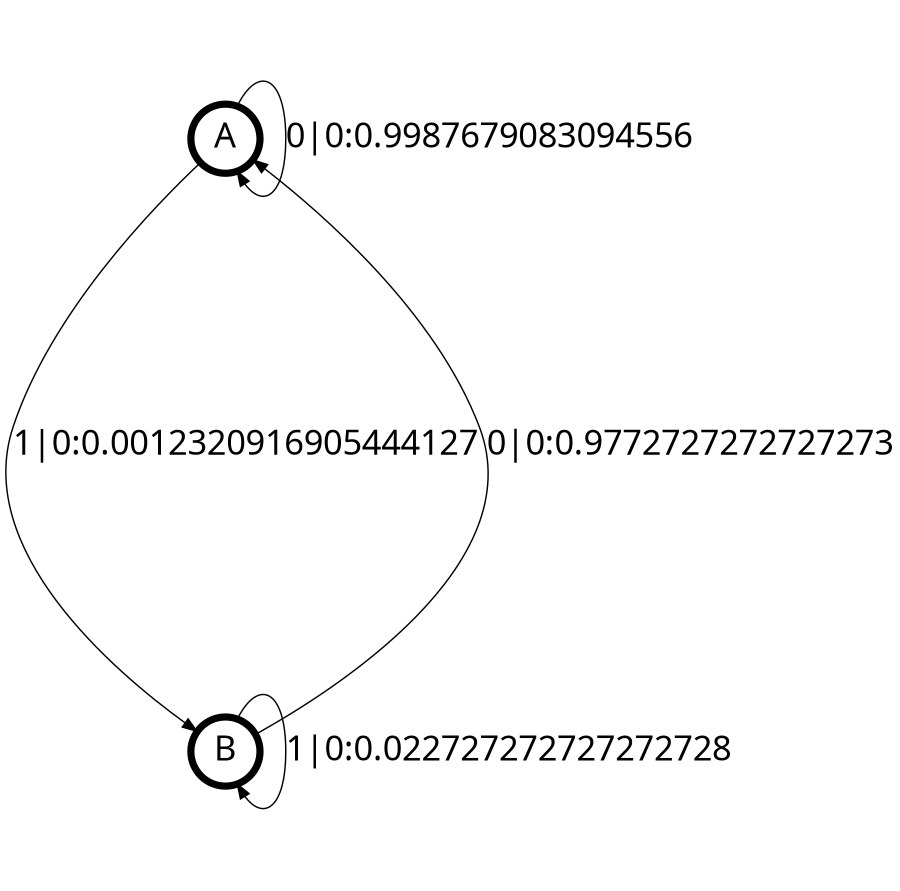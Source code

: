 digraph  {
size = "6,8.5";
ratio = "fill";
node
[shape = circle];
node [fontsize = 24];
node [penwidth = 5];
edge [fontsize = 24];
node [fontname = "CMU Serif Roman"];
graph [fontname = "CMU Serif Roman"];
edge [fontname = "CMU Serif Roman"];
A -> A [label = "0|0:0.9987679083094556\l"];
A -> B [label = "1|0:0.0012320916905444127\l"];
B -> A [label = "0|0:0.9772727272727273\l"];
B -> B [label = "1|0:0.022727272727272728\l"];
}